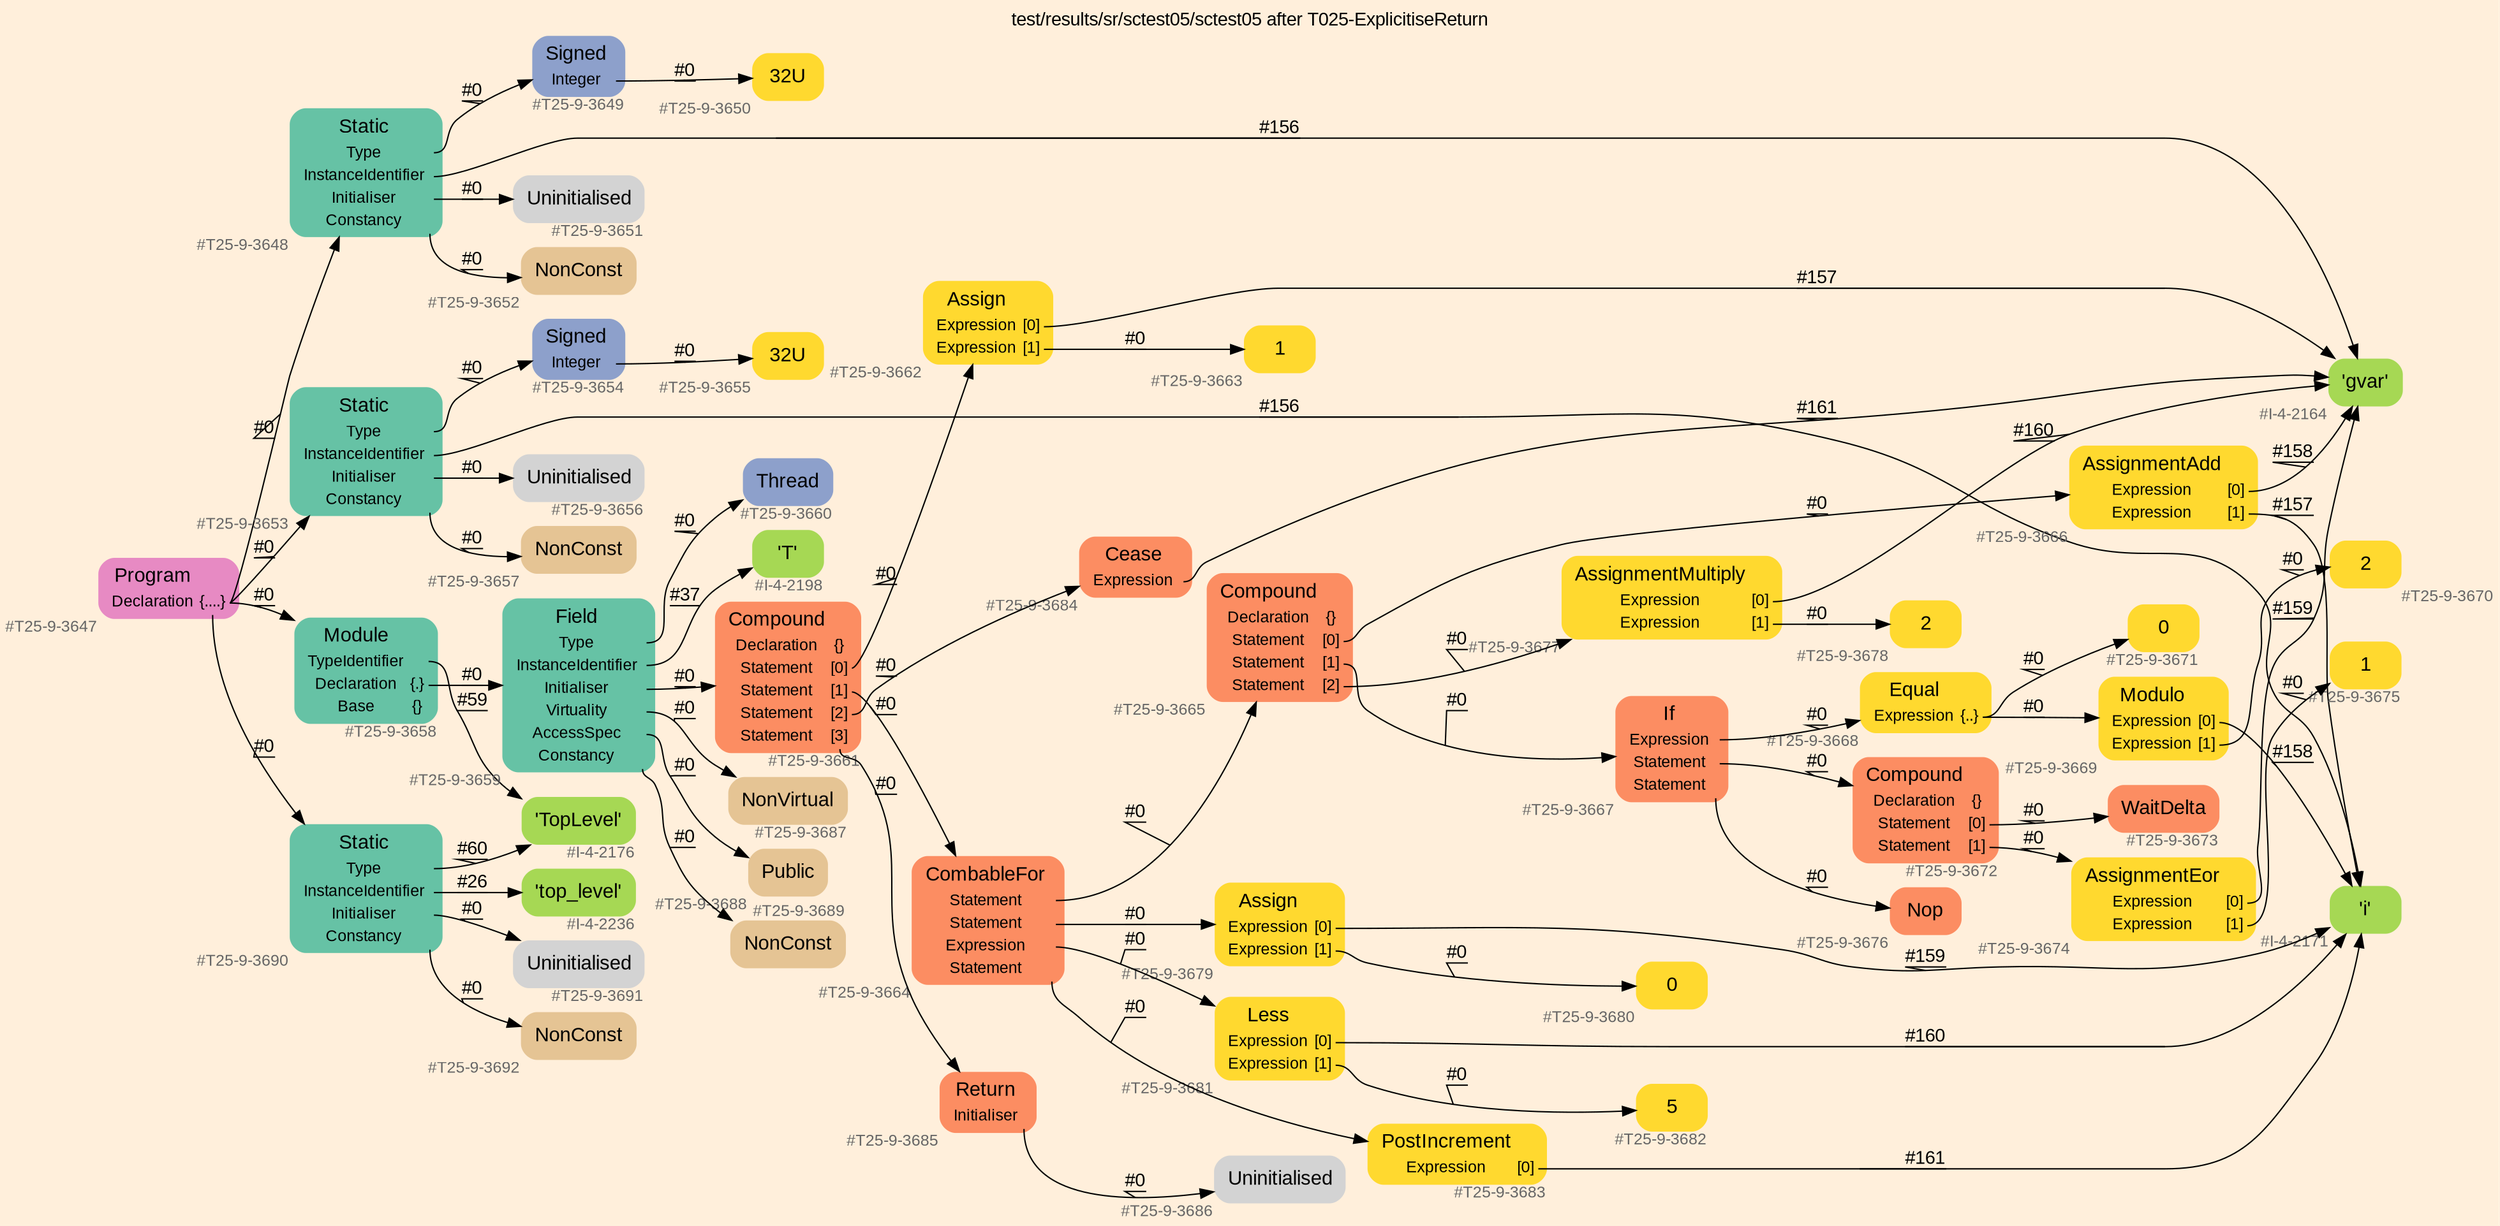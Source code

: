 digraph "test/results/sr/sctest05/sctest05 after T025-ExplicitiseReturn" {
label = "test/results/sr/sctest05/sctest05 after T025-ExplicitiseReturn"
labelloc = t
graph [
    rankdir = "LR"
    ranksep = 0.3
    bgcolor = antiquewhite1
    color = black
    fontcolor = black
    fontname = "Arial"
];
node [
    fontname = "Arial"
];
edge [
    fontname = "Arial"
];

// -------------------- node figure --------------------
// -------- block #T25-9-3647 ----------
"#T25-9-3647" [
    fillcolor = "/set28/4"
    xlabel = "#T25-9-3647"
    fontsize = "12"
    fontcolor = grey40
    shape = "plaintext"
    label = <<TABLE BORDER="0" CELLBORDER="0" CELLSPACING="0">
     <TR><TD><FONT COLOR="black" POINT-SIZE="15">Program</FONT></TD></TR>
     <TR><TD><FONT COLOR="black" POINT-SIZE="12">Declaration</FONT></TD><TD PORT="port0"><FONT COLOR="black" POINT-SIZE="12">{....}</FONT></TD></TR>
    </TABLE>>
    style = "rounded,filled"
];

// -------- block #T25-9-3648 ----------
"#T25-9-3648" [
    fillcolor = "/set28/1"
    xlabel = "#T25-9-3648"
    fontsize = "12"
    fontcolor = grey40
    shape = "plaintext"
    label = <<TABLE BORDER="0" CELLBORDER="0" CELLSPACING="0">
     <TR><TD><FONT COLOR="black" POINT-SIZE="15">Static</FONT></TD></TR>
     <TR><TD><FONT COLOR="black" POINT-SIZE="12">Type</FONT></TD><TD PORT="port0"></TD></TR>
     <TR><TD><FONT COLOR="black" POINT-SIZE="12">InstanceIdentifier</FONT></TD><TD PORT="port1"></TD></TR>
     <TR><TD><FONT COLOR="black" POINT-SIZE="12">Initialiser</FONT></TD><TD PORT="port2"></TD></TR>
     <TR><TD><FONT COLOR="black" POINT-SIZE="12">Constancy</FONT></TD><TD PORT="port3"></TD></TR>
    </TABLE>>
    style = "rounded,filled"
];

// -------- block #T25-9-3649 ----------
"#T25-9-3649" [
    fillcolor = "/set28/3"
    xlabel = "#T25-9-3649"
    fontsize = "12"
    fontcolor = grey40
    shape = "plaintext"
    label = <<TABLE BORDER="0" CELLBORDER="0" CELLSPACING="0">
     <TR><TD><FONT COLOR="black" POINT-SIZE="15">Signed</FONT></TD></TR>
     <TR><TD><FONT COLOR="black" POINT-SIZE="12">Integer</FONT></TD><TD PORT="port0"></TD></TR>
    </TABLE>>
    style = "rounded,filled"
];

// -------- block #T25-9-3650 ----------
"#T25-9-3650" [
    fillcolor = "/set28/6"
    xlabel = "#T25-9-3650"
    fontsize = "12"
    fontcolor = grey40
    shape = "plaintext"
    label = <<TABLE BORDER="0" CELLBORDER="0" CELLSPACING="0">
     <TR><TD><FONT COLOR="black" POINT-SIZE="15">32U</FONT></TD></TR>
    </TABLE>>
    style = "rounded,filled"
];

// -------- block #I-4-2164 ----------
"#I-4-2164" [
    fillcolor = "/set28/5"
    xlabel = "#I-4-2164"
    fontsize = "12"
    fontcolor = grey40
    shape = "plaintext"
    label = <<TABLE BORDER="0" CELLBORDER="0" CELLSPACING="0">
     <TR><TD><FONT COLOR="black" POINT-SIZE="15">'gvar'</FONT></TD></TR>
    </TABLE>>
    style = "rounded,filled"
];

// -------- block #T25-9-3651 ----------
"#T25-9-3651" [
    xlabel = "#T25-9-3651"
    fontsize = "12"
    fontcolor = grey40
    shape = "plaintext"
    label = <<TABLE BORDER="0" CELLBORDER="0" CELLSPACING="0">
     <TR><TD><FONT COLOR="black" POINT-SIZE="15">Uninitialised</FONT></TD></TR>
    </TABLE>>
    style = "rounded,filled"
];

// -------- block #T25-9-3652 ----------
"#T25-9-3652" [
    fillcolor = "/set28/7"
    xlabel = "#T25-9-3652"
    fontsize = "12"
    fontcolor = grey40
    shape = "plaintext"
    label = <<TABLE BORDER="0" CELLBORDER="0" CELLSPACING="0">
     <TR><TD><FONT COLOR="black" POINT-SIZE="15">NonConst</FONT></TD></TR>
    </TABLE>>
    style = "rounded,filled"
];

// -------- block #T25-9-3653 ----------
"#T25-9-3653" [
    fillcolor = "/set28/1"
    xlabel = "#T25-9-3653"
    fontsize = "12"
    fontcolor = grey40
    shape = "plaintext"
    label = <<TABLE BORDER="0" CELLBORDER="0" CELLSPACING="0">
     <TR><TD><FONT COLOR="black" POINT-SIZE="15">Static</FONT></TD></TR>
     <TR><TD><FONT COLOR="black" POINT-SIZE="12">Type</FONT></TD><TD PORT="port0"></TD></TR>
     <TR><TD><FONT COLOR="black" POINT-SIZE="12">InstanceIdentifier</FONT></TD><TD PORT="port1"></TD></TR>
     <TR><TD><FONT COLOR="black" POINT-SIZE="12">Initialiser</FONT></TD><TD PORT="port2"></TD></TR>
     <TR><TD><FONT COLOR="black" POINT-SIZE="12">Constancy</FONT></TD><TD PORT="port3"></TD></TR>
    </TABLE>>
    style = "rounded,filled"
];

// -------- block #T25-9-3654 ----------
"#T25-9-3654" [
    fillcolor = "/set28/3"
    xlabel = "#T25-9-3654"
    fontsize = "12"
    fontcolor = grey40
    shape = "plaintext"
    label = <<TABLE BORDER="0" CELLBORDER="0" CELLSPACING="0">
     <TR><TD><FONT COLOR="black" POINT-SIZE="15">Signed</FONT></TD></TR>
     <TR><TD><FONT COLOR="black" POINT-SIZE="12">Integer</FONT></TD><TD PORT="port0"></TD></TR>
    </TABLE>>
    style = "rounded,filled"
];

// -------- block #T25-9-3655 ----------
"#T25-9-3655" [
    fillcolor = "/set28/6"
    xlabel = "#T25-9-3655"
    fontsize = "12"
    fontcolor = grey40
    shape = "plaintext"
    label = <<TABLE BORDER="0" CELLBORDER="0" CELLSPACING="0">
     <TR><TD><FONT COLOR="black" POINT-SIZE="15">32U</FONT></TD></TR>
    </TABLE>>
    style = "rounded,filled"
];

// -------- block #I-4-2171 ----------
"#I-4-2171" [
    fillcolor = "/set28/5"
    xlabel = "#I-4-2171"
    fontsize = "12"
    fontcolor = grey40
    shape = "plaintext"
    label = <<TABLE BORDER="0" CELLBORDER="0" CELLSPACING="0">
     <TR><TD><FONT COLOR="black" POINT-SIZE="15">'i'</FONT></TD></TR>
    </TABLE>>
    style = "rounded,filled"
];

// -------- block #T25-9-3656 ----------
"#T25-9-3656" [
    xlabel = "#T25-9-3656"
    fontsize = "12"
    fontcolor = grey40
    shape = "plaintext"
    label = <<TABLE BORDER="0" CELLBORDER="0" CELLSPACING="0">
     <TR><TD><FONT COLOR="black" POINT-SIZE="15">Uninitialised</FONT></TD></TR>
    </TABLE>>
    style = "rounded,filled"
];

// -------- block #T25-9-3657 ----------
"#T25-9-3657" [
    fillcolor = "/set28/7"
    xlabel = "#T25-9-3657"
    fontsize = "12"
    fontcolor = grey40
    shape = "plaintext"
    label = <<TABLE BORDER="0" CELLBORDER="0" CELLSPACING="0">
     <TR><TD><FONT COLOR="black" POINT-SIZE="15">NonConst</FONT></TD></TR>
    </TABLE>>
    style = "rounded,filled"
];

// -------- block #T25-9-3658 ----------
"#T25-9-3658" [
    fillcolor = "/set28/1"
    xlabel = "#T25-9-3658"
    fontsize = "12"
    fontcolor = grey40
    shape = "plaintext"
    label = <<TABLE BORDER="0" CELLBORDER="0" CELLSPACING="0">
     <TR><TD><FONT COLOR="black" POINT-SIZE="15">Module</FONT></TD></TR>
     <TR><TD><FONT COLOR="black" POINT-SIZE="12">TypeIdentifier</FONT></TD><TD PORT="port0"></TD></TR>
     <TR><TD><FONT COLOR="black" POINT-SIZE="12">Declaration</FONT></TD><TD PORT="port1"><FONT COLOR="black" POINT-SIZE="12">{.}</FONT></TD></TR>
     <TR><TD><FONT COLOR="black" POINT-SIZE="12">Base</FONT></TD><TD PORT="port2"><FONT COLOR="black" POINT-SIZE="12">{}</FONT></TD></TR>
    </TABLE>>
    style = "rounded,filled"
];

// -------- block #I-4-2176 ----------
"#I-4-2176" [
    fillcolor = "/set28/5"
    xlabel = "#I-4-2176"
    fontsize = "12"
    fontcolor = grey40
    shape = "plaintext"
    label = <<TABLE BORDER="0" CELLBORDER="0" CELLSPACING="0">
     <TR><TD><FONT COLOR="black" POINT-SIZE="15">'TopLevel'</FONT></TD></TR>
    </TABLE>>
    style = "rounded,filled"
];

// -------- block #T25-9-3659 ----------
"#T25-9-3659" [
    fillcolor = "/set28/1"
    xlabel = "#T25-9-3659"
    fontsize = "12"
    fontcolor = grey40
    shape = "plaintext"
    label = <<TABLE BORDER="0" CELLBORDER="0" CELLSPACING="0">
     <TR><TD><FONT COLOR="black" POINT-SIZE="15">Field</FONT></TD></TR>
     <TR><TD><FONT COLOR="black" POINT-SIZE="12">Type</FONT></TD><TD PORT="port0"></TD></TR>
     <TR><TD><FONT COLOR="black" POINT-SIZE="12">InstanceIdentifier</FONT></TD><TD PORT="port1"></TD></TR>
     <TR><TD><FONT COLOR="black" POINT-SIZE="12">Initialiser</FONT></TD><TD PORT="port2"></TD></TR>
     <TR><TD><FONT COLOR="black" POINT-SIZE="12">Virtuality</FONT></TD><TD PORT="port3"></TD></TR>
     <TR><TD><FONT COLOR="black" POINT-SIZE="12">AccessSpec</FONT></TD><TD PORT="port4"></TD></TR>
     <TR><TD><FONT COLOR="black" POINT-SIZE="12">Constancy</FONT></TD><TD PORT="port5"></TD></TR>
    </TABLE>>
    style = "rounded,filled"
];

// -------- block #T25-9-3660 ----------
"#T25-9-3660" [
    fillcolor = "/set28/3"
    xlabel = "#T25-9-3660"
    fontsize = "12"
    fontcolor = grey40
    shape = "plaintext"
    label = <<TABLE BORDER="0" CELLBORDER="0" CELLSPACING="0">
     <TR><TD><FONT COLOR="black" POINT-SIZE="15">Thread</FONT></TD></TR>
    </TABLE>>
    style = "rounded,filled"
];

// -------- block #I-4-2198 ----------
"#I-4-2198" [
    fillcolor = "/set28/5"
    xlabel = "#I-4-2198"
    fontsize = "12"
    fontcolor = grey40
    shape = "plaintext"
    label = <<TABLE BORDER="0" CELLBORDER="0" CELLSPACING="0">
     <TR><TD><FONT COLOR="black" POINT-SIZE="15">'T'</FONT></TD></TR>
    </TABLE>>
    style = "rounded,filled"
];

// -------- block #T25-9-3661 ----------
"#T25-9-3661" [
    fillcolor = "/set28/2"
    xlabel = "#T25-9-3661"
    fontsize = "12"
    fontcolor = grey40
    shape = "plaintext"
    label = <<TABLE BORDER="0" CELLBORDER="0" CELLSPACING="0">
     <TR><TD><FONT COLOR="black" POINT-SIZE="15">Compound</FONT></TD></TR>
     <TR><TD><FONT COLOR="black" POINT-SIZE="12">Declaration</FONT></TD><TD PORT="port0"><FONT COLOR="black" POINT-SIZE="12">{}</FONT></TD></TR>
     <TR><TD><FONT COLOR="black" POINT-SIZE="12">Statement</FONT></TD><TD PORT="port1"><FONT COLOR="black" POINT-SIZE="12">[0]</FONT></TD></TR>
     <TR><TD><FONT COLOR="black" POINT-SIZE="12">Statement</FONT></TD><TD PORT="port2"><FONT COLOR="black" POINT-SIZE="12">[1]</FONT></TD></TR>
     <TR><TD><FONT COLOR="black" POINT-SIZE="12">Statement</FONT></TD><TD PORT="port3"><FONT COLOR="black" POINT-SIZE="12">[2]</FONT></TD></TR>
     <TR><TD><FONT COLOR="black" POINT-SIZE="12">Statement</FONT></TD><TD PORT="port4"><FONT COLOR="black" POINT-SIZE="12">[3]</FONT></TD></TR>
    </TABLE>>
    style = "rounded,filled"
];

// -------- block #T25-9-3662 ----------
"#T25-9-3662" [
    fillcolor = "/set28/6"
    xlabel = "#T25-9-3662"
    fontsize = "12"
    fontcolor = grey40
    shape = "plaintext"
    label = <<TABLE BORDER="0" CELLBORDER="0" CELLSPACING="0">
     <TR><TD><FONT COLOR="black" POINT-SIZE="15">Assign</FONT></TD></TR>
     <TR><TD><FONT COLOR="black" POINT-SIZE="12">Expression</FONT></TD><TD PORT="port0"><FONT COLOR="black" POINT-SIZE="12">[0]</FONT></TD></TR>
     <TR><TD><FONT COLOR="black" POINT-SIZE="12">Expression</FONT></TD><TD PORT="port1"><FONT COLOR="black" POINT-SIZE="12">[1]</FONT></TD></TR>
    </TABLE>>
    style = "rounded,filled"
];

// -------- block #T25-9-3663 ----------
"#T25-9-3663" [
    fillcolor = "/set28/6"
    xlabel = "#T25-9-3663"
    fontsize = "12"
    fontcolor = grey40
    shape = "plaintext"
    label = <<TABLE BORDER="0" CELLBORDER="0" CELLSPACING="0">
     <TR><TD><FONT COLOR="black" POINT-SIZE="15">1</FONT></TD></TR>
    </TABLE>>
    style = "rounded,filled"
];

// -------- block #T25-9-3664 ----------
"#T25-9-3664" [
    fillcolor = "/set28/2"
    xlabel = "#T25-9-3664"
    fontsize = "12"
    fontcolor = grey40
    shape = "plaintext"
    label = <<TABLE BORDER="0" CELLBORDER="0" CELLSPACING="0">
     <TR><TD><FONT COLOR="black" POINT-SIZE="15">CombableFor</FONT></TD></TR>
     <TR><TD><FONT COLOR="black" POINT-SIZE="12">Statement</FONT></TD><TD PORT="port0"></TD></TR>
     <TR><TD><FONT COLOR="black" POINT-SIZE="12">Statement</FONT></TD><TD PORT="port1"></TD></TR>
     <TR><TD><FONT COLOR="black" POINT-SIZE="12">Expression</FONT></TD><TD PORT="port2"></TD></TR>
     <TR><TD><FONT COLOR="black" POINT-SIZE="12">Statement</FONT></TD><TD PORT="port3"></TD></TR>
    </TABLE>>
    style = "rounded,filled"
];

// -------- block #T25-9-3665 ----------
"#T25-9-3665" [
    fillcolor = "/set28/2"
    xlabel = "#T25-9-3665"
    fontsize = "12"
    fontcolor = grey40
    shape = "plaintext"
    label = <<TABLE BORDER="0" CELLBORDER="0" CELLSPACING="0">
     <TR><TD><FONT COLOR="black" POINT-SIZE="15">Compound</FONT></TD></TR>
     <TR><TD><FONT COLOR="black" POINT-SIZE="12">Declaration</FONT></TD><TD PORT="port0"><FONT COLOR="black" POINT-SIZE="12">{}</FONT></TD></TR>
     <TR><TD><FONT COLOR="black" POINT-SIZE="12">Statement</FONT></TD><TD PORT="port1"><FONT COLOR="black" POINT-SIZE="12">[0]</FONT></TD></TR>
     <TR><TD><FONT COLOR="black" POINT-SIZE="12">Statement</FONT></TD><TD PORT="port2"><FONT COLOR="black" POINT-SIZE="12">[1]</FONT></TD></TR>
     <TR><TD><FONT COLOR="black" POINT-SIZE="12">Statement</FONT></TD><TD PORT="port3"><FONT COLOR="black" POINT-SIZE="12">[2]</FONT></TD></TR>
    </TABLE>>
    style = "rounded,filled"
];

// -------- block #T25-9-3666 ----------
"#T25-9-3666" [
    fillcolor = "/set28/6"
    xlabel = "#T25-9-3666"
    fontsize = "12"
    fontcolor = grey40
    shape = "plaintext"
    label = <<TABLE BORDER="0" CELLBORDER="0" CELLSPACING="0">
     <TR><TD><FONT COLOR="black" POINT-SIZE="15">AssignmentAdd</FONT></TD></TR>
     <TR><TD><FONT COLOR="black" POINT-SIZE="12">Expression</FONT></TD><TD PORT="port0"><FONT COLOR="black" POINT-SIZE="12">[0]</FONT></TD></TR>
     <TR><TD><FONT COLOR="black" POINT-SIZE="12">Expression</FONT></TD><TD PORT="port1"><FONT COLOR="black" POINT-SIZE="12">[1]</FONT></TD></TR>
    </TABLE>>
    style = "rounded,filled"
];

// -------- block #T25-9-3667 ----------
"#T25-9-3667" [
    fillcolor = "/set28/2"
    xlabel = "#T25-9-3667"
    fontsize = "12"
    fontcolor = grey40
    shape = "plaintext"
    label = <<TABLE BORDER="0" CELLBORDER="0" CELLSPACING="0">
     <TR><TD><FONT COLOR="black" POINT-SIZE="15">If</FONT></TD></TR>
     <TR><TD><FONT COLOR="black" POINT-SIZE="12">Expression</FONT></TD><TD PORT="port0"></TD></TR>
     <TR><TD><FONT COLOR="black" POINT-SIZE="12">Statement</FONT></TD><TD PORT="port1"></TD></TR>
     <TR><TD><FONT COLOR="black" POINT-SIZE="12">Statement</FONT></TD><TD PORT="port2"></TD></TR>
    </TABLE>>
    style = "rounded,filled"
];

// -------- block #T25-9-3668 ----------
"#T25-9-3668" [
    fillcolor = "/set28/6"
    xlabel = "#T25-9-3668"
    fontsize = "12"
    fontcolor = grey40
    shape = "plaintext"
    label = <<TABLE BORDER="0" CELLBORDER="0" CELLSPACING="0">
     <TR><TD><FONT COLOR="black" POINT-SIZE="15">Equal</FONT></TD></TR>
     <TR><TD><FONT COLOR="black" POINT-SIZE="12">Expression</FONT></TD><TD PORT="port0"><FONT COLOR="black" POINT-SIZE="12">{..}</FONT></TD></TR>
    </TABLE>>
    style = "rounded,filled"
];

// -------- block #T25-9-3669 ----------
"#T25-9-3669" [
    fillcolor = "/set28/6"
    xlabel = "#T25-9-3669"
    fontsize = "12"
    fontcolor = grey40
    shape = "plaintext"
    label = <<TABLE BORDER="0" CELLBORDER="0" CELLSPACING="0">
     <TR><TD><FONT COLOR="black" POINT-SIZE="15">Modulo</FONT></TD></TR>
     <TR><TD><FONT COLOR="black" POINT-SIZE="12">Expression</FONT></TD><TD PORT="port0"><FONT COLOR="black" POINT-SIZE="12">[0]</FONT></TD></TR>
     <TR><TD><FONT COLOR="black" POINT-SIZE="12">Expression</FONT></TD><TD PORT="port1"><FONT COLOR="black" POINT-SIZE="12">[1]</FONT></TD></TR>
    </TABLE>>
    style = "rounded,filled"
];

// -------- block #T25-9-3670 ----------
"#T25-9-3670" [
    fillcolor = "/set28/6"
    xlabel = "#T25-9-3670"
    fontsize = "12"
    fontcolor = grey40
    shape = "plaintext"
    label = <<TABLE BORDER="0" CELLBORDER="0" CELLSPACING="0">
     <TR><TD><FONT COLOR="black" POINT-SIZE="15">2</FONT></TD></TR>
    </TABLE>>
    style = "rounded,filled"
];

// -------- block #T25-9-3671 ----------
"#T25-9-3671" [
    fillcolor = "/set28/6"
    xlabel = "#T25-9-3671"
    fontsize = "12"
    fontcolor = grey40
    shape = "plaintext"
    label = <<TABLE BORDER="0" CELLBORDER="0" CELLSPACING="0">
     <TR><TD><FONT COLOR="black" POINT-SIZE="15">0</FONT></TD></TR>
    </TABLE>>
    style = "rounded,filled"
];

// -------- block #T25-9-3672 ----------
"#T25-9-3672" [
    fillcolor = "/set28/2"
    xlabel = "#T25-9-3672"
    fontsize = "12"
    fontcolor = grey40
    shape = "plaintext"
    label = <<TABLE BORDER="0" CELLBORDER="0" CELLSPACING="0">
     <TR><TD><FONT COLOR="black" POINT-SIZE="15">Compound</FONT></TD></TR>
     <TR><TD><FONT COLOR="black" POINT-SIZE="12">Declaration</FONT></TD><TD PORT="port0"><FONT COLOR="black" POINT-SIZE="12">{}</FONT></TD></TR>
     <TR><TD><FONT COLOR="black" POINT-SIZE="12">Statement</FONT></TD><TD PORT="port1"><FONT COLOR="black" POINT-SIZE="12">[0]</FONT></TD></TR>
     <TR><TD><FONT COLOR="black" POINT-SIZE="12">Statement</FONT></TD><TD PORT="port2"><FONT COLOR="black" POINT-SIZE="12">[1]</FONT></TD></TR>
    </TABLE>>
    style = "rounded,filled"
];

// -------- block #T25-9-3673 ----------
"#T25-9-3673" [
    fillcolor = "/set28/2"
    xlabel = "#T25-9-3673"
    fontsize = "12"
    fontcolor = grey40
    shape = "plaintext"
    label = <<TABLE BORDER="0" CELLBORDER="0" CELLSPACING="0">
     <TR><TD><FONT COLOR="black" POINT-SIZE="15">WaitDelta</FONT></TD></TR>
    </TABLE>>
    style = "rounded,filled"
];

// -------- block #T25-9-3674 ----------
"#T25-9-3674" [
    fillcolor = "/set28/6"
    xlabel = "#T25-9-3674"
    fontsize = "12"
    fontcolor = grey40
    shape = "plaintext"
    label = <<TABLE BORDER="0" CELLBORDER="0" CELLSPACING="0">
     <TR><TD><FONT COLOR="black" POINT-SIZE="15">AssignmentEor</FONT></TD></TR>
     <TR><TD><FONT COLOR="black" POINT-SIZE="12">Expression</FONT></TD><TD PORT="port0"><FONT COLOR="black" POINT-SIZE="12">[0]</FONT></TD></TR>
     <TR><TD><FONT COLOR="black" POINT-SIZE="12">Expression</FONT></TD><TD PORT="port1"><FONT COLOR="black" POINT-SIZE="12">[1]</FONT></TD></TR>
    </TABLE>>
    style = "rounded,filled"
];

// -------- block #T25-9-3675 ----------
"#T25-9-3675" [
    fillcolor = "/set28/6"
    xlabel = "#T25-9-3675"
    fontsize = "12"
    fontcolor = grey40
    shape = "plaintext"
    label = <<TABLE BORDER="0" CELLBORDER="0" CELLSPACING="0">
     <TR><TD><FONT COLOR="black" POINT-SIZE="15">1</FONT></TD></TR>
    </TABLE>>
    style = "rounded,filled"
];

// -------- block #T25-9-3676 ----------
"#T25-9-3676" [
    fillcolor = "/set28/2"
    xlabel = "#T25-9-3676"
    fontsize = "12"
    fontcolor = grey40
    shape = "plaintext"
    label = <<TABLE BORDER="0" CELLBORDER="0" CELLSPACING="0">
     <TR><TD><FONT COLOR="black" POINT-SIZE="15">Nop</FONT></TD></TR>
    </TABLE>>
    style = "rounded,filled"
];

// -------- block #T25-9-3677 ----------
"#T25-9-3677" [
    fillcolor = "/set28/6"
    xlabel = "#T25-9-3677"
    fontsize = "12"
    fontcolor = grey40
    shape = "plaintext"
    label = <<TABLE BORDER="0" CELLBORDER="0" CELLSPACING="0">
     <TR><TD><FONT COLOR="black" POINT-SIZE="15">AssignmentMultiply</FONT></TD></TR>
     <TR><TD><FONT COLOR="black" POINT-SIZE="12">Expression</FONT></TD><TD PORT="port0"><FONT COLOR="black" POINT-SIZE="12">[0]</FONT></TD></TR>
     <TR><TD><FONT COLOR="black" POINT-SIZE="12">Expression</FONT></TD><TD PORT="port1"><FONT COLOR="black" POINT-SIZE="12">[1]</FONT></TD></TR>
    </TABLE>>
    style = "rounded,filled"
];

// -------- block #T25-9-3678 ----------
"#T25-9-3678" [
    fillcolor = "/set28/6"
    xlabel = "#T25-9-3678"
    fontsize = "12"
    fontcolor = grey40
    shape = "plaintext"
    label = <<TABLE BORDER="0" CELLBORDER="0" CELLSPACING="0">
     <TR><TD><FONT COLOR="black" POINT-SIZE="15">2</FONT></TD></TR>
    </TABLE>>
    style = "rounded,filled"
];

// -------- block #T25-9-3679 ----------
"#T25-9-3679" [
    fillcolor = "/set28/6"
    xlabel = "#T25-9-3679"
    fontsize = "12"
    fontcolor = grey40
    shape = "plaintext"
    label = <<TABLE BORDER="0" CELLBORDER="0" CELLSPACING="0">
     <TR><TD><FONT COLOR="black" POINT-SIZE="15">Assign</FONT></TD></TR>
     <TR><TD><FONT COLOR="black" POINT-SIZE="12">Expression</FONT></TD><TD PORT="port0"><FONT COLOR="black" POINT-SIZE="12">[0]</FONT></TD></TR>
     <TR><TD><FONT COLOR="black" POINT-SIZE="12">Expression</FONT></TD><TD PORT="port1"><FONT COLOR="black" POINT-SIZE="12">[1]</FONT></TD></TR>
    </TABLE>>
    style = "rounded,filled"
];

// -------- block #T25-9-3680 ----------
"#T25-9-3680" [
    fillcolor = "/set28/6"
    xlabel = "#T25-9-3680"
    fontsize = "12"
    fontcolor = grey40
    shape = "plaintext"
    label = <<TABLE BORDER="0" CELLBORDER="0" CELLSPACING="0">
     <TR><TD><FONT COLOR="black" POINT-SIZE="15">0</FONT></TD></TR>
    </TABLE>>
    style = "rounded,filled"
];

// -------- block #T25-9-3681 ----------
"#T25-9-3681" [
    fillcolor = "/set28/6"
    xlabel = "#T25-9-3681"
    fontsize = "12"
    fontcolor = grey40
    shape = "plaintext"
    label = <<TABLE BORDER="0" CELLBORDER="0" CELLSPACING="0">
     <TR><TD><FONT COLOR="black" POINT-SIZE="15">Less</FONT></TD></TR>
     <TR><TD><FONT COLOR="black" POINT-SIZE="12">Expression</FONT></TD><TD PORT="port0"><FONT COLOR="black" POINT-SIZE="12">[0]</FONT></TD></TR>
     <TR><TD><FONT COLOR="black" POINT-SIZE="12">Expression</FONT></TD><TD PORT="port1"><FONT COLOR="black" POINT-SIZE="12">[1]</FONT></TD></TR>
    </TABLE>>
    style = "rounded,filled"
];

// -------- block #T25-9-3682 ----------
"#T25-9-3682" [
    fillcolor = "/set28/6"
    xlabel = "#T25-9-3682"
    fontsize = "12"
    fontcolor = grey40
    shape = "plaintext"
    label = <<TABLE BORDER="0" CELLBORDER="0" CELLSPACING="0">
     <TR><TD><FONT COLOR="black" POINT-SIZE="15">5</FONT></TD></TR>
    </TABLE>>
    style = "rounded,filled"
];

// -------- block #T25-9-3683 ----------
"#T25-9-3683" [
    fillcolor = "/set28/6"
    xlabel = "#T25-9-3683"
    fontsize = "12"
    fontcolor = grey40
    shape = "plaintext"
    label = <<TABLE BORDER="0" CELLBORDER="0" CELLSPACING="0">
     <TR><TD><FONT COLOR="black" POINT-SIZE="15">PostIncrement</FONT></TD></TR>
     <TR><TD><FONT COLOR="black" POINT-SIZE="12">Expression</FONT></TD><TD PORT="port0"><FONT COLOR="black" POINT-SIZE="12">[0]</FONT></TD></TR>
    </TABLE>>
    style = "rounded,filled"
];

// -------- block #T25-9-3684 ----------
"#T25-9-3684" [
    fillcolor = "/set28/2"
    xlabel = "#T25-9-3684"
    fontsize = "12"
    fontcolor = grey40
    shape = "plaintext"
    label = <<TABLE BORDER="0" CELLBORDER="0" CELLSPACING="0">
     <TR><TD><FONT COLOR="black" POINT-SIZE="15">Cease</FONT></TD></TR>
     <TR><TD><FONT COLOR="black" POINT-SIZE="12">Expression</FONT></TD><TD PORT="port0"></TD></TR>
    </TABLE>>
    style = "rounded,filled"
];

// -------- block #T25-9-3685 ----------
"#T25-9-3685" [
    fillcolor = "/set28/2"
    xlabel = "#T25-9-3685"
    fontsize = "12"
    fontcolor = grey40
    shape = "plaintext"
    label = <<TABLE BORDER="0" CELLBORDER="0" CELLSPACING="0">
     <TR><TD><FONT COLOR="black" POINT-SIZE="15">Return</FONT></TD></TR>
     <TR><TD><FONT COLOR="black" POINT-SIZE="12">Initialiser</FONT></TD><TD PORT="port0"></TD></TR>
    </TABLE>>
    style = "rounded,filled"
];

// -------- block #T25-9-3686 ----------
"#T25-9-3686" [
    xlabel = "#T25-9-3686"
    fontsize = "12"
    fontcolor = grey40
    shape = "plaintext"
    label = <<TABLE BORDER="0" CELLBORDER="0" CELLSPACING="0">
     <TR><TD><FONT COLOR="black" POINT-SIZE="15">Uninitialised</FONT></TD></TR>
    </TABLE>>
    style = "rounded,filled"
];

// -------- block #T25-9-3687 ----------
"#T25-9-3687" [
    fillcolor = "/set28/7"
    xlabel = "#T25-9-3687"
    fontsize = "12"
    fontcolor = grey40
    shape = "plaintext"
    label = <<TABLE BORDER="0" CELLBORDER="0" CELLSPACING="0">
     <TR><TD><FONT COLOR="black" POINT-SIZE="15">NonVirtual</FONT></TD></TR>
    </TABLE>>
    style = "rounded,filled"
];

// -------- block #T25-9-3688 ----------
"#T25-9-3688" [
    fillcolor = "/set28/7"
    xlabel = "#T25-9-3688"
    fontsize = "12"
    fontcolor = grey40
    shape = "plaintext"
    label = <<TABLE BORDER="0" CELLBORDER="0" CELLSPACING="0">
     <TR><TD><FONT COLOR="black" POINT-SIZE="15">Public</FONT></TD></TR>
    </TABLE>>
    style = "rounded,filled"
];

// -------- block #T25-9-3689 ----------
"#T25-9-3689" [
    fillcolor = "/set28/7"
    xlabel = "#T25-9-3689"
    fontsize = "12"
    fontcolor = grey40
    shape = "plaintext"
    label = <<TABLE BORDER="0" CELLBORDER="0" CELLSPACING="0">
     <TR><TD><FONT COLOR="black" POINT-SIZE="15">NonConst</FONT></TD></TR>
    </TABLE>>
    style = "rounded,filled"
];

// -------- block #T25-9-3690 ----------
"#T25-9-3690" [
    fillcolor = "/set28/1"
    xlabel = "#T25-9-3690"
    fontsize = "12"
    fontcolor = grey40
    shape = "plaintext"
    label = <<TABLE BORDER="0" CELLBORDER="0" CELLSPACING="0">
     <TR><TD><FONT COLOR="black" POINT-SIZE="15">Static</FONT></TD></TR>
     <TR><TD><FONT COLOR="black" POINT-SIZE="12">Type</FONT></TD><TD PORT="port0"></TD></TR>
     <TR><TD><FONT COLOR="black" POINT-SIZE="12">InstanceIdentifier</FONT></TD><TD PORT="port1"></TD></TR>
     <TR><TD><FONT COLOR="black" POINT-SIZE="12">Initialiser</FONT></TD><TD PORT="port2"></TD></TR>
     <TR><TD><FONT COLOR="black" POINT-SIZE="12">Constancy</FONT></TD><TD PORT="port3"></TD></TR>
    </TABLE>>
    style = "rounded,filled"
];

// -------- block #I-4-2236 ----------
"#I-4-2236" [
    fillcolor = "/set28/5"
    xlabel = "#I-4-2236"
    fontsize = "12"
    fontcolor = grey40
    shape = "plaintext"
    label = <<TABLE BORDER="0" CELLBORDER="0" CELLSPACING="0">
     <TR><TD><FONT COLOR="black" POINT-SIZE="15">'top_level'</FONT></TD></TR>
    </TABLE>>
    style = "rounded,filled"
];

// -------- block #T25-9-3691 ----------
"#T25-9-3691" [
    xlabel = "#T25-9-3691"
    fontsize = "12"
    fontcolor = grey40
    shape = "plaintext"
    label = <<TABLE BORDER="0" CELLBORDER="0" CELLSPACING="0">
     <TR><TD><FONT COLOR="black" POINT-SIZE="15">Uninitialised</FONT></TD></TR>
    </TABLE>>
    style = "rounded,filled"
];

// -------- block #T25-9-3692 ----------
"#T25-9-3692" [
    fillcolor = "/set28/7"
    xlabel = "#T25-9-3692"
    fontsize = "12"
    fontcolor = grey40
    shape = "plaintext"
    label = <<TABLE BORDER="0" CELLBORDER="0" CELLSPACING="0">
     <TR><TD><FONT COLOR="black" POINT-SIZE="15">NonConst</FONT></TD></TR>
    </TABLE>>
    style = "rounded,filled"
];

"#T25-9-3647":port0 -> "#T25-9-3648" [
    label = "#0"
    decorate = true
    color = black
    fontcolor = black
];

"#T25-9-3647":port0 -> "#T25-9-3653" [
    label = "#0"
    decorate = true
    color = black
    fontcolor = black
];

"#T25-9-3647":port0 -> "#T25-9-3658" [
    label = "#0"
    decorate = true
    color = black
    fontcolor = black
];

"#T25-9-3647":port0 -> "#T25-9-3690" [
    label = "#0"
    decorate = true
    color = black
    fontcolor = black
];

"#T25-9-3648":port0 -> "#T25-9-3649" [
    label = "#0"
    decorate = true
    color = black
    fontcolor = black
];

"#T25-9-3648":port1 -> "#I-4-2164" [
    label = "#156"
    decorate = true
    color = black
    fontcolor = black
];

"#T25-9-3648":port2 -> "#T25-9-3651" [
    label = "#0"
    decorate = true
    color = black
    fontcolor = black
];

"#T25-9-3648":port3 -> "#T25-9-3652" [
    label = "#0"
    decorate = true
    color = black
    fontcolor = black
];

"#T25-9-3649":port0 -> "#T25-9-3650" [
    label = "#0"
    decorate = true
    color = black
    fontcolor = black
];

"#T25-9-3653":port0 -> "#T25-9-3654" [
    label = "#0"
    decorate = true
    color = black
    fontcolor = black
];

"#T25-9-3653":port1 -> "#I-4-2171" [
    label = "#156"
    decorate = true
    color = black
    fontcolor = black
];

"#T25-9-3653":port2 -> "#T25-9-3656" [
    label = "#0"
    decorate = true
    color = black
    fontcolor = black
];

"#T25-9-3653":port3 -> "#T25-9-3657" [
    label = "#0"
    decorate = true
    color = black
    fontcolor = black
];

"#T25-9-3654":port0 -> "#T25-9-3655" [
    label = "#0"
    decorate = true
    color = black
    fontcolor = black
];

"#T25-9-3658":port0 -> "#I-4-2176" [
    label = "#59"
    decorate = true
    color = black
    fontcolor = black
];

"#T25-9-3658":port1 -> "#T25-9-3659" [
    label = "#0"
    decorate = true
    color = black
    fontcolor = black
];

"#T25-9-3659":port0 -> "#T25-9-3660" [
    label = "#0"
    decorate = true
    color = black
    fontcolor = black
];

"#T25-9-3659":port1 -> "#I-4-2198" [
    label = "#37"
    decorate = true
    color = black
    fontcolor = black
];

"#T25-9-3659":port2 -> "#T25-9-3661" [
    label = "#0"
    decorate = true
    color = black
    fontcolor = black
];

"#T25-9-3659":port3 -> "#T25-9-3687" [
    label = "#0"
    decorate = true
    color = black
    fontcolor = black
];

"#T25-9-3659":port4 -> "#T25-9-3688" [
    label = "#0"
    decorate = true
    color = black
    fontcolor = black
];

"#T25-9-3659":port5 -> "#T25-9-3689" [
    label = "#0"
    decorate = true
    color = black
    fontcolor = black
];

"#T25-9-3661":port1 -> "#T25-9-3662" [
    label = "#0"
    decorate = true
    color = black
    fontcolor = black
];

"#T25-9-3661":port2 -> "#T25-9-3664" [
    label = "#0"
    decorate = true
    color = black
    fontcolor = black
];

"#T25-9-3661":port3 -> "#T25-9-3684" [
    label = "#0"
    decorate = true
    color = black
    fontcolor = black
];

"#T25-9-3661":port4 -> "#T25-9-3685" [
    label = "#0"
    decorate = true
    color = black
    fontcolor = black
];

"#T25-9-3662":port0 -> "#I-4-2164" [
    label = "#157"
    decorate = true
    color = black
    fontcolor = black
];

"#T25-9-3662":port1 -> "#T25-9-3663" [
    label = "#0"
    decorate = true
    color = black
    fontcolor = black
];

"#T25-9-3664":port0 -> "#T25-9-3665" [
    label = "#0"
    decorate = true
    color = black
    fontcolor = black
];

"#T25-9-3664":port1 -> "#T25-9-3679" [
    label = "#0"
    decorate = true
    color = black
    fontcolor = black
];

"#T25-9-3664":port2 -> "#T25-9-3681" [
    label = "#0"
    decorate = true
    color = black
    fontcolor = black
];

"#T25-9-3664":port3 -> "#T25-9-3683" [
    label = "#0"
    decorate = true
    color = black
    fontcolor = black
];

"#T25-9-3665":port1 -> "#T25-9-3666" [
    label = "#0"
    decorate = true
    color = black
    fontcolor = black
];

"#T25-9-3665":port2 -> "#T25-9-3667" [
    label = "#0"
    decorate = true
    color = black
    fontcolor = black
];

"#T25-9-3665":port3 -> "#T25-9-3677" [
    label = "#0"
    decorate = true
    color = black
    fontcolor = black
];

"#T25-9-3666":port0 -> "#I-4-2164" [
    label = "#158"
    decorate = true
    color = black
    fontcolor = black
];

"#T25-9-3666":port1 -> "#I-4-2171" [
    label = "#157"
    decorate = true
    color = black
    fontcolor = black
];

"#T25-9-3667":port0 -> "#T25-9-3668" [
    label = "#0"
    decorate = true
    color = black
    fontcolor = black
];

"#T25-9-3667":port1 -> "#T25-9-3672" [
    label = "#0"
    decorate = true
    color = black
    fontcolor = black
];

"#T25-9-3667":port2 -> "#T25-9-3676" [
    label = "#0"
    decorate = true
    color = black
    fontcolor = black
];

"#T25-9-3668":port0 -> "#T25-9-3669" [
    label = "#0"
    decorate = true
    color = black
    fontcolor = black
];

"#T25-9-3668":port0 -> "#T25-9-3671" [
    label = "#0"
    decorate = true
    color = black
    fontcolor = black
];

"#T25-9-3669":port0 -> "#I-4-2171" [
    label = "#158"
    decorate = true
    color = black
    fontcolor = black
];

"#T25-9-3669":port1 -> "#T25-9-3670" [
    label = "#0"
    decorate = true
    color = black
    fontcolor = black
];

"#T25-9-3672":port1 -> "#T25-9-3673" [
    label = "#0"
    decorate = true
    color = black
    fontcolor = black
];

"#T25-9-3672":port2 -> "#T25-9-3674" [
    label = "#0"
    decorate = true
    color = black
    fontcolor = black
];

"#T25-9-3674":port0 -> "#I-4-2164" [
    label = "#159"
    decorate = true
    color = black
    fontcolor = black
];

"#T25-9-3674":port1 -> "#T25-9-3675" [
    label = "#0"
    decorate = true
    color = black
    fontcolor = black
];

"#T25-9-3677":port0 -> "#I-4-2164" [
    label = "#160"
    decorate = true
    color = black
    fontcolor = black
];

"#T25-9-3677":port1 -> "#T25-9-3678" [
    label = "#0"
    decorate = true
    color = black
    fontcolor = black
];

"#T25-9-3679":port0 -> "#I-4-2171" [
    label = "#159"
    decorate = true
    color = black
    fontcolor = black
];

"#T25-9-3679":port1 -> "#T25-9-3680" [
    label = "#0"
    decorate = true
    color = black
    fontcolor = black
];

"#T25-9-3681":port0 -> "#I-4-2171" [
    label = "#160"
    decorate = true
    color = black
    fontcolor = black
];

"#T25-9-3681":port1 -> "#T25-9-3682" [
    label = "#0"
    decorate = true
    color = black
    fontcolor = black
];

"#T25-9-3683":port0 -> "#I-4-2171" [
    label = "#161"
    decorate = true
    color = black
    fontcolor = black
];

"#T25-9-3684":port0 -> "#I-4-2164" [
    label = "#161"
    decorate = true
    color = black
    fontcolor = black
];

"#T25-9-3685":port0 -> "#T25-9-3686" [
    label = "#0"
    decorate = true
    color = black
    fontcolor = black
];

"#T25-9-3690":port0 -> "#I-4-2176" [
    label = "#60"
    decorate = true
    color = black
    fontcolor = black
];

"#T25-9-3690":port1 -> "#I-4-2236" [
    label = "#26"
    decorate = true
    color = black
    fontcolor = black
];

"#T25-9-3690":port2 -> "#T25-9-3691" [
    label = "#0"
    decorate = true
    color = black
    fontcolor = black
];

"#T25-9-3690":port3 -> "#T25-9-3692" [
    label = "#0"
    decorate = true
    color = black
    fontcolor = black
];


}
